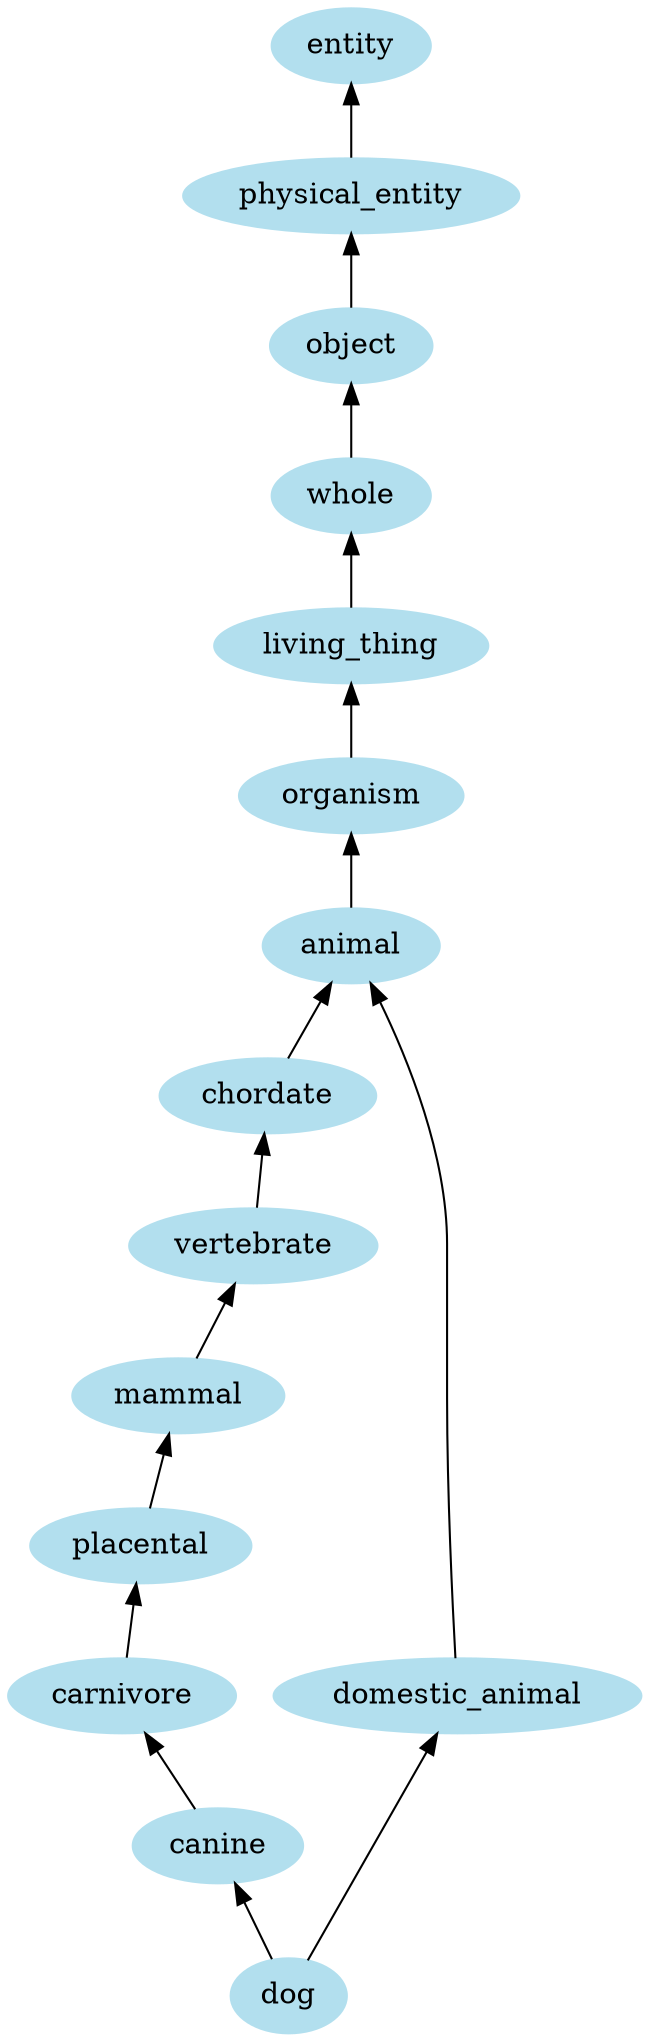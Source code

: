 digraph unix {
	node [color=lightblue2 style=filled]
	rankdir=BT
	dog -> canine
	canine -> carnivore
	carnivore -> placental
	placental -> mammal
	mammal -> vertebrate
	vertebrate -> chordate
	chordate -> animal
	animal -> organism
	organism -> living_thing
	living_thing -> whole
	whole -> object
	object -> physical_entity
	physical_entity -> entity
	dog -> domestic_animal
	domestic_animal -> animal
}

